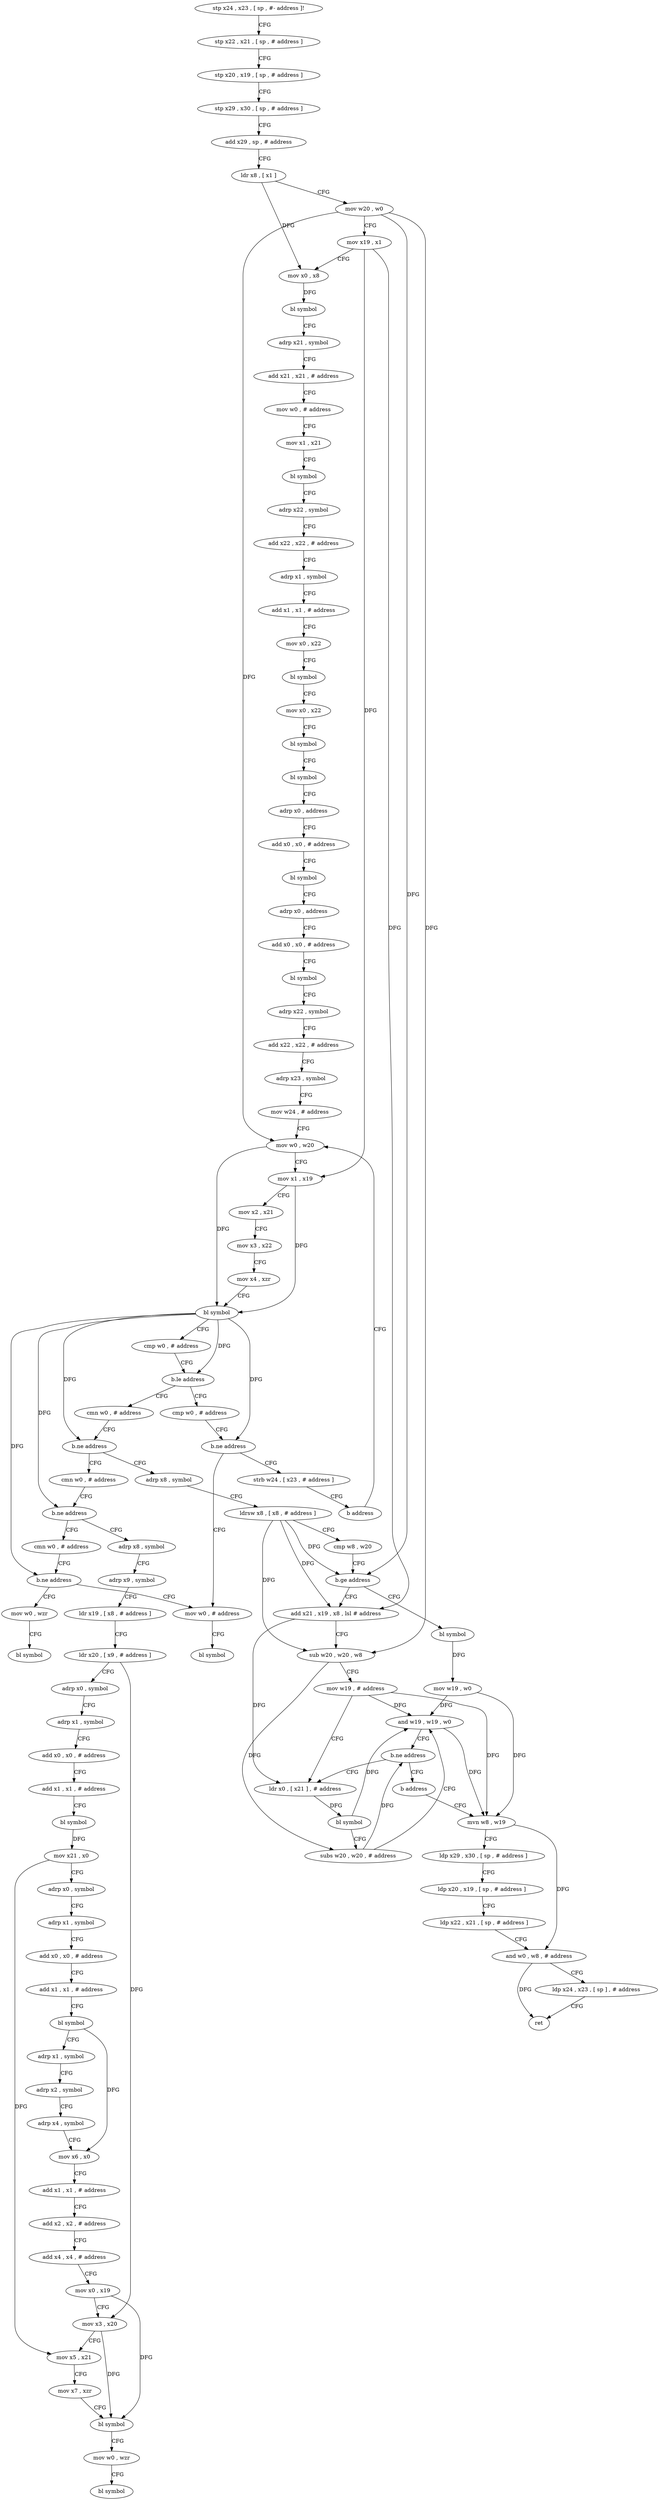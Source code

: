 digraph "func" {
"4201232" [label = "stp x24 , x23 , [ sp , #- address ]!" ]
"4201236" [label = "stp x22 , x21 , [ sp , # address ]" ]
"4201240" [label = "stp x20 , x19 , [ sp , # address ]" ]
"4201244" [label = "stp x29 , x30 , [ sp , # address ]" ]
"4201248" [label = "add x29 , sp , # address" ]
"4201252" [label = "ldr x8 , [ x1 ]" ]
"4201256" [label = "mov w20 , w0" ]
"4201260" [label = "mov x19 , x1" ]
"4201264" [label = "mov x0 , x8" ]
"4201268" [label = "bl symbol" ]
"4201272" [label = "adrp x21 , symbol" ]
"4201276" [label = "add x21 , x21 , # address" ]
"4201280" [label = "mov w0 , # address" ]
"4201284" [label = "mov x1 , x21" ]
"4201288" [label = "bl symbol" ]
"4201292" [label = "adrp x22 , symbol" ]
"4201296" [label = "add x22 , x22 , # address" ]
"4201300" [label = "adrp x1 , symbol" ]
"4201304" [label = "add x1 , x1 , # address" ]
"4201308" [label = "mov x0 , x22" ]
"4201312" [label = "bl symbol" ]
"4201316" [label = "mov x0 , x22" ]
"4201320" [label = "bl symbol" ]
"4201324" [label = "bl symbol" ]
"4201328" [label = "adrp x0 , address" ]
"4201332" [label = "add x0 , x0 , # address" ]
"4201336" [label = "bl symbol" ]
"4201340" [label = "adrp x0 , address" ]
"4201344" [label = "add x0 , x0 , # address" ]
"4201348" [label = "bl symbol" ]
"4201352" [label = "adrp x22 , symbol" ]
"4201356" [label = "add x22 , x22 , # address" ]
"4201360" [label = "adrp x23 , symbol" ]
"4201364" [label = "mov w24 , # address" ]
"4201368" [label = "mov w0 , w20" ]
"4201416" [label = "cmn w0 , # address" ]
"4201420" [label = "b.ne address" ]
"4201512" [label = "cmn w0 , # address" ]
"4201424" [label = "adrp x8 , symbol" ]
"4201400" [label = "cmp w0 , # address" ]
"4201404" [label = "b.ne address" ]
"4201652" [label = "mov w0 , # address" ]
"4201408" [label = "strb w24 , [ x23 , # address ]" ]
"4201516" [label = "b.ne address" ]
"4201636" [label = "cmn w0 , # address" ]
"4201520" [label = "adrp x8 , symbol" ]
"4201428" [label = "ldrsw x8 , [ x8 , # address ]" ]
"4201432" [label = "cmp w8 , w20" ]
"4201436" [label = "b.ge address" ]
"4201476" [label = "bl symbol" ]
"4201440" [label = "add x21 , x19 , x8 , lsl # address" ]
"4201656" [label = "bl symbol" ]
"4201412" [label = "b address" ]
"4201640" [label = "b.ne address" ]
"4201644" [label = "mov w0 , wzr" ]
"4201524" [label = "adrp x9 , symbol" ]
"4201528" [label = "ldr x19 , [ x8 , # address ]" ]
"4201532" [label = "ldr x20 , [ x9 , # address ]" ]
"4201536" [label = "adrp x0 , symbol" ]
"4201540" [label = "adrp x1 , symbol" ]
"4201544" [label = "add x0 , x0 , # address" ]
"4201548" [label = "add x1 , x1 , # address" ]
"4201552" [label = "bl symbol" ]
"4201556" [label = "mov x21 , x0" ]
"4201560" [label = "adrp x0 , symbol" ]
"4201564" [label = "adrp x1 , symbol" ]
"4201568" [label = "add x0 , x0 , # address" ]
"4201572" [label = "add x1 , x1 , # address" ]
"4201576" [label = "bl symbol" ]
"4201580" [label = "adrp x1 , symbol" ]
"4201584" [label = "adrp x2 , symbol" ]
"4201588" [label = "adrp x4 , symbol" ]
"4201592" [label = "mov x6 , x0" ]
"4201596" [label = "add x1 , x1 , # address" ]
"4201600" [label = "add x2 , x2 , # address" ]
"4201604" [label = "add x4 , x4 , # address" ]
"4201608" [label = "mov x0 , x19" ]
"4201612" [label = "mov x3 , x20" ]
"4201616" [label = "mov x5 , x21" ]
"4201620" [label = "mov x7 , xzr" ]
"4201624" [label = "bl symbol" ]
"4201628" [label = "mov w0 , wzr" ]
"4201632" [label = "bl symbol" ]
"4201480" [label = "mov w19 , w0" ]
"4201484" [label = "mvn w8 , w19" ]
"4201444" [label = "sub w20 , w20 , w8" ]
"4201448" [label = "mov w19 , # address" ]
"4201452" [label = "ldr x0 , [ x21 ] , # address" ]
"4201372" [label = "mov x1 , x19" ]
"4201376" [label = "mov x2 , x21" ]
"4201380" [label = "mov x3 , x22" ]
"4201384" [label = "mov x4 , xzr" ]
"4201388" [label = "bl symbol" ]
"4201392" [label = "cmp w0 , # address" ]
"4201396" [label = "b.le address" ]
"4201648" [label = "bl symbol" ]
"4201456" [label = "bl symbol" ]
"4201460" [label = "subs w20 , w20 , # address" ]
"4201464" [label = "and w19 , w19 , w0" ]
"4201468" [label = "b.ne address" ]
"4201472" [label = "b address" ]
"4201488" [label = "ldp x29 , x30 , [ sp , # address ]" ]
"4201492" [label = "ldp x20 , x19 , [ sp , # address ]" ]
"4201496" [label = "ldp x22 , x21 , [ sp , # address ]" ]
"4201500" [label = "and w0 , w8 , # address" ]
"4201504" [label = "ldp x24 , x23 , [ sp ] , # address" ]
"4201508" [label = "ret" ]
"4201232" -> "4201236" [ label = "CFG" ]
"4201236" -> "4201240" [ label = "CFG" ]
"4201240" -> "4201244" [ label = "CFG" ]
"4201244" -> "4201248" [ label = "CFG" ]
"4201248" -> "4201252" [ label = "CFG" ]
"4201252" -> "4201256" [ label = "CFG" ]
"4201252" -> "4201264" [ label = "DFG" ]
"4201256" -> "4201260" [ label = "CFG" ]
"4201256" -> "4201368" [ label = "DFG" ]
"4201256" -> "4201436" [ label = "DFG" ]
"4201256" -> "4201444" [ label = "DFG" ]
"4201260" -> "4201264" [ label = "CFG" ]
"4201260" -> "4201372" [ label = "DFG" ]
"4201260" -> "4201440" [ label = "DFG" ]
"4201264" -> "4201268" [ label = "DFG" ]
"4201268" -> "4201272" [ label = "CFG" ]
"4201272" -> "4201276" [ label = "CFG" ]
"4201276" -> "4201280" [ label = "CFG" ]
"4201280" -> "4201284" [ label = "CFG" ]
"4201284" -> "4201288" [ label = "CFG" ]
"4201288" -> "4201292" [ label = "CFG" ]
"4201292" -> "4201296" [ label = "CFG" ]
"4201296" -> "4201300" [ label = "CFG" ]
"4201300" -> "4201304" [ label = "CFG" ]
"4201304" -> "4201308" [ label = "CFG" ]
"4201308" -> "4201312" [ label = "CFG" ]
"4201312" -> "4201316" [ label = "CFG" ]
"4201316" -> "4201320" [ label = "CFG" ]
"4201320" -> "4201324" [ label = "CFG" ]
"4201324" -> "4201328" [ label = "CFG" ]
"4201328" -> "4201332" [ label = "CFG" ]
"4201332" -> "4201336" [ label = "CFG" ]
"4201336" -> "4201340" [ label = "CFG" ]
"4201340" -> "4201344" [ label = "CFG" ]
"4201344" -> "4201348" [ label = "CFG" ]
"4201348" -> "4201352" [ label = "CFG" ]
"4201352" -> "4201356" [ label = "CFG" ]
"4201356" -> "4201360" [ label = "CFG" ]
"4201360" -> "4201364" [ label = "CFG" ]
"4201364" -> "4201368" [ label = "CFG" ]
"4201368" -> "4201372" [ label = "CFG" ]
"4201368" -> "4201388" [ label = "DFG" ]
"4201416" -> "4201420" [ label = "CFG" ]
"4201420" -> "4201512" [ label = "CFG" ]
"4201420" -> "4201424" [ label = "CFG" ]
"4201512" -> "4201516" [ label = "CFG" ]
"4201424" -> "4201428" [ label = "CFG" ]
"4201400" -> "4201404" [ label = "CFG" ]
"4201404" -> "4201652" [ label = "CFG" ]
"4201404" -> "4201408" [ label = "CFG" ]
"4201652" -> "4201656" [ label = "CFG" ]
"4201408" -> "4201412" [ label = "CFG" ]
"4201516" -> "4201636" [ label = "CFG" ]
"4201516" -> "4201520" [ label = "CFG" ]
"4201636" -> "4201640" [ label = "CFG" ]
"4201520" -> "4201524" [ label = "CFG" ]
"4201428" -> "4201432" [ label = "CFG" ]
"4201428" -> "4201436" [ label = "DFG" ]
"4201428" -> "4201440" [ label = "DFG" ]
"4201428" -> "4201444" [ label = "DFG" ]
"4201432" -> "4201436" [ label = "CFG" ]
"4201436" -> "4201476" [ label = "CFG" ]
"4201436" -> "4201440" [ label = "CFG" ]
"4201476" -> "4201480" [ label = "DFG" ]
"4201440" -> "4201444" [ label = "CFG" ]
"4201440" -> "4201452" [ label = "DFG" ]
"4201412" -> "4201368" [ label = "CFG" ]
"4201640" -> "4201652" [ label = "CFG" ]
"4201640" -> "4201644" [ label = "CFG" ]
"4201644" -> "4201648" [ label = "CFG" ]
"4201524" -> "4201528" [ label = "CFG" ]
"4201528" -> "4201532" [ label = "CFG" ]
"4201532" -> "4201536" [ label = "CFG" ]
"4201532" -> "4201612" [ label = "DFG" ]
"4201536" -> "4201540" [ label = "CFG" ]
"4201540" -> "4201544" [ label = "CFG" ]
"4201544" -> "4201548" [ label = "CFG" ]
"4201548" -> "4201552" [ label = "CFG" ]
"4201552" -> "4201556" [ label = "DFG" ]
"4201556" -> "4201560" [ label = "CFG" ]
"4201556" -> "4201616" [ label = "DFG" ]
"4201560" -> "4201564" [ label = "CFG" ]
"4201564" -> "4201568" [ label = "CFG" ]
"4201568" -> "4201572" [ label = "CFG" ]
"4201572" -> "4201576" [ label = "CFG" ]
"4201576" -> "4201580" [ label = "CFG" ]
"4201576" -> "4201592" [ label = "DFG" ]
"4201580" -> "4201584" [ label = "CFG" ]
"4201584" -> "4201588" [ label = "CFG" ]
"4201588" -> "4201592" [ label = "CFG" ]
"4201592" -> "4201596" [ label = "CFG" ]
"4201596" -> "4201600" [ label = "CFG" ]
"4201600" -> "4201604" [ label = "CFG" ]
"4201604" -> "4201608" [ label = "CFG" ]
"4201608" -> "4201612" [ label = "CFG" ]
"4201608" -> "4201624" [ label = "DFG" ]
"4201612" -> "4201616" [ label = "CFG" ]
"4201612" -> "4201624" [ label = "DFG" ]
"4201616" -> "4201620" [ label = "CFG" ]
"4201620" -> "4201624" [ label = "CFG" ]
"4201624" -> "4201628" [ label = "CFG" ]
"4201628" -> "4201632" [ label = "CFG" ]
"4201480" -> "4201484" [ label = "DFG" ]
"4201480" -> "4201464" [ label = "DFG" ]
"4201484" -> "4201488" [ label = "CFG" ]
"4201484" -> "4201500" [ label = "DFG" ]
"4201444" -> "4201448" [ label = "CFG" ]
"4201444" -> "4201460" [ label = "DFG" ]
"4201448" -> "4201452" [ label = "CFG" ]
"4201448" -> "4201484" [ label = "DFG" ]
"4201448" -> "4201464" [ label = "DFG" ]
"4201452" -> "4201456" [ label = "DFG" ]
"4201372" -> "4201376" [ label = "CFG" ]
"4201372" -> "4201388" [ label = "DFG" ]
"4201376" -> "4201380" [ label = "CFG" ]
"4201380" -> "4201384" [ label = "CFG" ]
"4201384" -> "4201388" [ label = "CFG" ]
"4201388" -> "4201392" [ label = "CFG" ]
"4201388" -> "4201396" [ label = "DFG" ]
"4201388" -> "4201420" [ label = "DFG" ]
"4201388" -> "4201404" [ label = "DFG" ]
"4201388" -> "4201516" [ label = "DFG" ]
"4201388" -> "4201640" [ label = "DFG" ]
"4201392" -> "4201396" [ label = "CFG" ]
"4201396" -> "4201416" [ label = "CFG" ]
"4201396" -> "4201400" [ label = "CFG" ]
"4201456" -> "4201460" [ label = "CFG" ]
"4201456" -> "4201464" [ label = "DFG" ]
"4201460" -> "4201464" [ label = "CFG" ]
"4201460" -> "4201468" [ label = "DFG" ]
"4201464" -> "4201468" [ label = "CFG" ]
"4201464" -> "4201484" [ label = "DFG" ]
"4201468" -> "4201452" [ label = "CFG" ]
"4201468" -> "4201472" [ label = "CFG" ]
"4201472" -> "4201484" [ label = "CFG" ]
"4201488" -> "4201492" [ label = "CFG" ]
"4201492" -> "4201496" [ label = "CFG" ]
"4201496" -> "4201500" [ label = "CFG" ]
"4201500" -> "4201504" [ label = "CFG" ]
"4201500" -> "4201508" [ label = "DFG" ]
"4201504" -> "4201508" [ label = "CFG" ]
}
